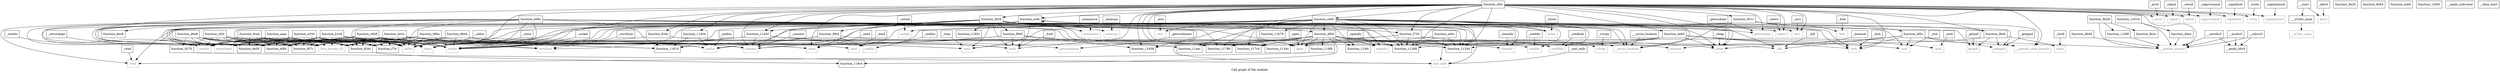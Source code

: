 digraph "Call graph of the module." {
  label="Call graph of the module.";
  node [shape=record];

  Node__realloc [label="{_realloc}"];
  Node__listen [label="{_listen}"];
  Node__fork [label="{_fork}"];
  Node__getsockname [label="{_getsockname}"];
  Node____uClibc_main [label="{___uClibc_main}"];
  Node__fcntl [label="{_fcntl}"];
  Node__memset [label="{_memset}"];
  Node__getppid [label="{_getppid}"];
  Node__time [label="{_time}"];
  Node_function_8ec8 [label="{function_8ec8}"];
  Node_function_11814 [label="{function_11814}"];
  Node__opendir [label="{_opendir}"];
  Node_function_be3c [label="{function_be3c}"];
  Node_function_8dac [label="{function_8dac}"];
  Node__getsockopt [label="{_getsockopt}"];
  Node__close [label="{_close}"];
  Node____errno_location [label="{___errno_location}"];
  Node_function_c6b8 [label="{function_c6b8}"];
  Node_function_11268 [label="{function_11268}"];
  Node_function_8f2c [label="{function_8f2c}"];
  Node__exit [label="{_exit}"];
  Node_function_ef4c [label="{function_ef4c}"];
  Node_function_901c [label="{function_901c}"];
  Node_function_cf34 [label="{function_cf34}"];
  Node__atoi [label="{_atoi}"];
  Node_function_8e20 [label="{function_8e20}"];
  Node_function_117c0 [label="{function_117c0}"];
  Node_function_9270 [label="{function_9270}"];
  Node_function_1185c [label="{function_1185c}"];
  Node_function_d6a8 [label="{function_d6a8}"];
  Node__free [label="{_free}"];
  Node_function_92dc [label="{function_92dc}"];
  Node_function_f67c [label="{function_f67c}"];
  Node_function_1134c [label="{function_1134c}"];
  Node_function_934c [label="{function_934c}"];
  Node_function_ddf4 [label="{function_ddf4}"];
  Node__open [label="{_open}"];
  Node_function_96d4 [label="{function_96d4}"];
  Node_function_de50 [label="{function_de50}"];
  Node_function_f6d4 [label="{function_f6d4}"];
  Node_function_8e2c [label="{function_8e2c}"];
  Node_function_11798 [label="{function_11798}"];
  Node_function_99bc [label="{function_99bc}"];
  Node_function_df00 [label="{function_df00}"];
  Node_function_f730 [label="{function_f730}"];
  Node__clock [label="{_clock}"];
  Node_function_9ca4 [label="{function_9ca4}"];
  Node_function_e49c [label="{function_e49c}"];
  Node_function_11404 [label="{function_11404}"];
  Node__sigprocmask [label="{_sigprocmask}"];
  Node_function_f7fc [label="{function_f7fc}"];
  Node_function_a330 [label="{function_a330}"];
  Node_function_f8e0 [label="{function_f8e0}"];
  Node_function_8e84 [label="{function_8e84}"];
  Node_function_ec84 [label="{function_ec84}"];
  Node__setsid [label="{_setsid}"];
  Node_function_f9b4 [label="{function_f9b4}"];
  Node_function_aaac [label="{function_aaac}"];
  Node_function_ec9c [label="{function_ec9c}"];
  Node_function_11838 [label="{function_11838}"];
  Node_function_b1c8 [label="{function_b1c8}"];
  Node_function_ee0c [label="{function_ee0c}"];
  Node_function_11294 [label="{function_11294}"];
  Node__closedir [label="{_closedir}"];
  Node_function_b68c [label="{function_b68c}"];
  Node___start [label="{__start}"];
  Node_function_ee60 [label="{function_ee60}"];
  Node_function_fb58 [label="{function_fb58}"];
  Node_function_118c4 [label="{function_118c4}"];
  Node_llvm_bswap_i32 [color="gray50", fontcolor="gray50", label="{llvm_bswap_i32}"];
  Node_memmove [color="gray50", fontcolor="gray50", label="{memmove}"];
  Node_getpid [color="gray50", fontcolor="gray50", label="{getpid}"];
  Node_prctl [color="gray50", fontcolor="gray50", label="{prctl}"];
  Node_memcpy [color="gray50", fontcolor="gray50", label="{memcpy}"];
  Node_readlink [color="gray50", fontcolor="gray50", label="{readlink}"];
  Node_malloc [color="gray50", fontcolor="gray50", label="{malloc}"];
  Node_sleep [color="gray50", fontcolor="gray50", label="{sleep}"];
  Node___umodsi3 [label="{__umodsi3}"];
  Node___modsi3 [label="{__modsi3}"];
  Node___aeabi_ldiv0 [label="{__aeabi_ldiv0}"];
  Node_function_11fd8 [label="{function_11fd8}"];
  Node_function_1200c [label="{function_1200c}"];
  Node_function_12014 [label="{function_12014}"];
  Node_function_11b78 [label="{function_11b78}"];
  Node_function_11bfc [label="{function_11bfc}"];
  Node_function_11aec [label="{function_11aec}"];
  Node_function_119f0 [label="{function_119f0}"];
  Node_function_11a50 [label="{function_11a50}"];
  Node___udivsi3 [label="{__udivsi3}"];
  Node___aeabi_uidivmod [label="{__aeabi_uidivmod}"];
  Node_setsockopt [color="gray50", fontcolor="gray50", label="{setsockopt}"];
  Node_signal [color="gray50", fontcolor="gray50", label="{signal}"];
  Node_read [color="gray50", fontcolor="gray50", label="{read}"];
  Node_unlink [color="gray50", fontcolor="gray50", label="{unlink}"];
  Node_sendto [color="gray50", fontcolor="gray50", label="{sendto}"];
  Node_realloc [color="gray50", fontcolor="gray50", label="{realloc}"];
  Node_listen [color="gray50", fontcolor="gray50", label="{listen}"];
  Node_fork [color="gray50", fontcolor="gray50", label="{fork}"];
  Node___uClibc_main [color="gray50", fontcolor="gray50", label="{__uClibc_main}"];
  Node_memset [color="gray50", fontcolor="gray50", label="{memset}"];
  Node_getppid [color="gray50", fontcolor="gray50", label="{getppid}"];
  Node_time [color="gray50", fontcolor="gray50", label="{time}"];
  Node_opendir [color="gray50", fontcolor="gray50", label="{opendir}"];
  Node_getsockopt [color="gray50", fontcolor="gray50", label="{getsockopt}"];
  Node___errno_location [color="gray50", fontcolor="gray50", label="{__errno_location}"];
  Node_exit [color="gray50", fontcolor="gray50", label="{exit}"];
  Node_atoi [color="gray50", fontcolor="gray50", label="{atoi}"];
  Node_open [color="gray50", fontcolor="gray50", label="{open}"];
  Node_clock [color="gray50", fontcolor="gray50", label="{clock}"];
  Node_setsid [color="gray50", fontcolor="gray50", label="{setsid}"];
  Node_closedir [color="gray50", fontcolor="gray50", label="{closedir}"];
  Node_fcntl [color="gray50", fontcolor="gray50", label="{fcntl}"];
  Node_close [color="gray50", fontcolor="gray50", label="{close}"];
  Node_free [color="gray50", fontcolor="gray50", label="{free}"];
  Node_sigprocmask [color="gray50", fontcolor="gray50", label="{sigprocmask}"];
  Node_getsockname [color="gray50", fontcolor="gray50", label="{getsockname}"];
  Node___data_start [label="{__data_start}"];
  Node_recvfrom [color="gray50", fontcolor="gray50", label="{recvfrom}"];
  Node_socket [color="gray50", fontcolor="gray50", label="{socket}"];
  Node_select [color="gray50", fontcolor="gray50", label="{select}"];
  Node_readdir [color="gray50", fontcolor="gray50", label="{readdir}"];
  Node_sigaddset [color="gray50", fontcolor="gray50", label="{sigaddset}"];
  Node_send [color="gray50", fontcolor="gray50", label="{send}"];
  Node_abort [color="gray50", fontcolor="gray50", label="{abort}"];
  Node_calloc [color="gray50", fontcolor="gray50", label="{calloc}"];
  Node_write [color="gray50", fontcolor="gray50", label="{write}"];
  Node_kill [color="gray50", fontcolor="gray50", label="{kill}"];
  Node_bind [color="gray50", fontcolor="gray50", label="{bind}"];
  Node_inet_addr [color="gray50", fontcolor="gray50", label="{inet_addr}"];
  Node_strcpy [color="gray50", fontcolor="gray50", label="{strcpy}"];
  Node_ioctl [color="gray50", fontcolor="gray50", label="{ioctl}"];
  Node_recv [color="gray50", fontcolor="gray50", label="{recv}"];
  Node_connect [color="gray50", fontcolor="gray50", label="{connect}"];
  Node_sigemptyset [color="gray50", fontcolor="gray50", label="{sigemptyset}"];
  Node___pseudo_branch [color="gray50", fontcolor="gray50", label="{__pseudo_branch}"];
  Node___pseudo_cond_branch [color="gray50", fontcolor="gray50", label="{__pseudo_cond_branch}"];
  Node_function_8b28 [label="{function_8b28}"];
  Node_function_8b40 [label="{function_8b40}"];
  Node__strcpy [label="{_strcpy}"];
  Node__ioctl [label="{_ioctl}"];
  Node__recv [label="{_recv}"];
  Node__connect [label="{_connect}"];
  Node__sigemptyset [label="{_sigemptyset}"];
  Node__memmove [label="{_memmove}"];
  Node__getpid [label="{_getpid}"];
  Node__prctl [label="{_prctl}"];
  Node__memcpy [label="{_memcpy}"];
  Node__readlink [label="{_readlink}"];
  Node__malloc [label="{_malloc}"];
  Node__sleep [label="{_sleep}"];
  Node__recvfrom [label="{_recvfrom}"];
  Node__socket [label="{_socket}"];
  Node__select [label="{_select}"];
  Node__readdir [label="{_readdir}"];
  Node__sigaddset [label="{_sigaddset}"];
  Node__send [label="{_send}"];
  Node__abort [label="{_abort}"];
  Node__calloc [label="{_calloc}"];
  Node__write [label="{_write}"];
  Node__kill [label="{_kill}"];
  Node__bind [label="{_bind}"];
  Node__inet_addr [label="{_inet_addr}"];
  Node__setsockopt [label="{_setsockopt}"];
  Node__signal [label="{_signal}"];
  Node__read [label="{_read}"];
  Node__unlink [label="{_unlink}"];
  Node__sendto [label="{_sendto}"];
  Node__realloc -> Node_realloc;
  Node__listen -> Node_listen;
  Node__fork -> Node_fork;
  Node__getsockname -> Node_getsockname;
  Node____uClibc_main -> Node___uClibc_main;
  Node__fcntl -> Node_fcntl;
  Node__memset -> Node_memset;
  Node__getppid -> Node_getppid;
  Node__time -> Node_time;
  Node__opendir -> Node_opendir;
  Node_function_be3c -> Node_function_92dc;
  Node_function_be3c -> Node_function_f67c;
  Node_function_be3c -> Node_function_ddf4;
  Node_function_be3c -> Node_function_de50;
  Node_function_be3c -> Node_function_f7fc;
  Node_function_be3c -> Node_llvm_bswap_i32;
  Node_function_be3c -> Node_malloc;
  Node_function_be3c -> Node_setsockopt;
  Node_function_be3c -> Node_sendto;
  Node_function_be3c -> Node_time;
  Node_function_be3c -> Node_fcntl;
  Node_function_be3c -> Node_close;
  Node_function_be3c -> Node_recvfrom;
  Node_function_be3c -> Node_socket;
  Node_function_be3c -> Node_calloc;
  Node_function_be3c -> Node_connect;
  Node_function_8dac -> Node___pseudo_branch;
  Node__getsockopt -> Node_getsockopt;
  Node__close -> Node_close;
  Node____errno_location -> Node___errno_location;
  Node_function_c6b8 -> Node_function_92dc;
  Node_function_c6b8 -> Node_function_f67c;
  Node_function_c6b8 -> Node_function_ddf4;
  Node_function_c6b8 -> Node_function_de50;
  Node_function_c6b8 -> Node_function_f7fc;
  Node_function_c6b8 -> Node_llvm_bswap_i32;
  Node_function_c6b8 -> Node_malloc;
  Node_function_c6b8 -> Node_setsockopt;
  Node_function_c6b8 -> Node_sendto;
  Node_function_c6b8 -> Node_time;
  Node_function_c6b8 -> Node_fcntl;
  Node_function_c6b8 -> Node_close;
  Node_function_c6b8 -> Node_recvfrom;
  Node_function_c6b8 -> Node_socket;
  Node_function_c6b8 -> Node_calloc;
  Node_function_c6b8 -> Node_connect;
  Node_function_8f2c -> Node_sleep;
  Node_function_8f2c -> Node_fork;
  Node_function_8f2c -> Node_getppid;
  Node_function_8f2c -> Node_exit;
  Node_function_8f2c -> Node_kill;
  Node_function_8f2c -> Node___pseudo_branch;
  Node__exit -> Node_exit;
  Node_function_ef4c -> Node_function_11268;
  Node_function_ef4c -> Node_function_901c;
  Node_function_ef4c -> Node_function_117c0;
  Node_function_ef4c -> Node_function_f67c;
  Node_function_ef4c -> Node_function_1134c;
  Node_function_ef4c -> Node_function_934c;
  Node_function_ef4c -> Node_function_f6d4;
  Node_function_ef4c -> Node_function_11798;
  Node_function_ef4c -> Node_function_f730;
  Node_function_ef4c -> Node_function_e49c;
  Node_function_ef4c -> Node_function_11404;
  Node_function_ef4c -> Node_function_ec9c;
  Node_function_ef4c -> Node_function_11838;
  Node_function_ef4c -> Node_function_11294;
  Node_function_ef4c -> Node_function_ee60;
  Node_function_ef4c -> Node_function_fb58;
  Node_function_ef4c -> Node_prctl;
  Node_function_ef4c -> Node_sleep;
  Node_function_ef4c -> Node_function_11a50;
  Node_function_ef4c -> Node_signal;
  Node_function_ef4c -> Node_fork;
  Node_function_ef4c -> Node_getsockopt;
  Node_function_ef4c -> Node___errno_location;
  Node_function_ef4c -> Node_setsid;
  Node_function_ef4c -> Node_fcntl;
  Node_function_ef4c -> Node_close;
  Node_function_ef4c -> Node_sigprocmask;
  Node_function_ef4c -> Node_socket;
  Node_function_ef4c -> Node_select;
  Node_function_ef4c -> Node_sigaddset;
  Node_function_ef4c -> Node_send;
  Node_function_ef4c -> Node_write;
  Node_function_ef4c -> Node_recv;
  Node_function_ef4c -> Node_connect;
  Node_function_ef4c -> Node_sigemptyset;
  Node_function_ef4c -> Node___pseudo_branch;
  Node_function_ef4c -> Node___pseudo_cond_branch;
  Node_function_901c -> Node_function_11814;
  Node_function_901c -> Node_function_8f2c;
  Node_function_901c -> Node___errno_location;
  Node_function_901c -> Node_free;
  Node_function_901c -> Node_calloc;
  Node_function_901c -> Node___pseudo_cond_branch;
  Node_function_cf34 -> Node_function_9270;
  Node_function_cf34 -> Node_function_92dc;
  Node_function_cf34 -> Node_function_f67c;
  Node_function_cf34 -> Node_function_ddf4;
  Node_function_cf34 -> Node_function_de50;
  Node_function_cf34 -> Node_function_f7fc;
  Node_function_cf34 -> Node_llvm_bswap_i32;
  Node_function_cf34 -> Node_setsockopt;
  Node_function_cf34 -> Node_sendto;
  Node_function_cf34 -> Node_close;
  Node_function_cf34 -> Node_socket;
  Node_function_cf34 -> Node_calloc;
  Node__atoi -> Node_atoi;
  Node_function_9270 -> Node_inet_addr;
  Node_function_d6a8 -> Node_function_9270;
  Node_function_d6a8 -> Node_function_92dc;
  Node_function_d6a8 -> Node_function_f67c;
  Node_function_d6a8 -> Node_function_ddf4;
  Node_function_d6a8 -> Node_function_de50;
  Node_function_d6a8 -> Node_llvm_bswap_i32;
  Node_function_d6a8 -> Node_setsockopt;
  Node_function_d6a8 -> Node_sendto;
  Node_function_d6a8 -> Node_close;
  Node_function_d6a8 -> Node_socket;
  Node_function_d6a8 -> Node_calloc;
  Node__free -> Node_free;
  Node_function_92dc -> Node_function_118c4;
  Node_function_934c -> Node_realloc;
  Node_function_934c -> Node_calloc;
  Node__open -> Node_open;
  Node_function_96d4 -> Node_function_92dc;
  Node_function_96d4 -> Node_function_f67c;
  Node_function_96d4 -> Node_function_f7fc;
  Node_function_96d4 -> Node_llvm_bswap_i32;
  Node_function_96d4 -> Node_socket;
  Node_function_96d4 -> Node_send;
  Node_function_96d4 -> Node_calloc;
  Node_function_96d4 -> Node_bind;
  Node_function_96d4 -> Node_connect;
  Node_function_f6d4 -> Node_getpid;
  Node_function_f6d4 -> Node_getppid;
  Node_function_f6d4 -> Node_time;
  Node_function_f6d4 -> Node_clock;
  Node_function_99bc -> Node_function_92dc;
  Node_function_99bc -> Node_function_f67c;
  Node_function_99bc -> Node_function_f7fc;
  Node_function_99bc -> Node_llvm_bswap_i32;
  Node_function_99bc -> Node_socket;
  Node_function_99bc -> Node_send;
  Node_function_99bc -> Node_calloc;
  Node_function_99bc -> Node_bind;
  Node_function_99bc -> Node_connect;
  Node_function_df00 -> Node_function_11268;
  Node_function_df00 -> Node_function_117c0;
  Node_function_df00 -> Node_function_1134c;
  Node_function_df00 -> Node_function_11798;
  Node_function_df00 -> Node_function_11838;
  Node_function_df00 -> Node_function_11294;
  Node_function_df00 -> Node_function_118c4;
  Node_function_df00 -> Node_readlink;
  Node_function_df00 -> Node_sleep;
  Node_function_df00 -> Node_function_11bfc;
  Node_function_df00 -> Node_function_11aec;
  Node_function_df00 -> Node_function_119f0;
  Node_function_df00 -> Node_memset;
  Node_function_df00 -> Node_opendir;
  Node_function_df00 -> Node_open;
  Node_function_df00 -> Node_closedir;
  Node_function_df00 -> Node_close;
  Node_function_df00 -> Node_readdir;
  Node_function_df00 -> Node_kill;
  Node_function_f730 -> Node_function_11268;
  Node_function_f730 -> Node_function_1134c;
  Node_function_f730 -> Node_function_11798;
  Node_function_f730 -> Node_function_11294;
  Node_function_f730 -> Node_strcpy;
  Node__clock -> Node_clock;
  Node_function_9ca4 -> Node_function_92dc;
  Node_function_9ca4 -> Node_function_f67c;
  Node_function_9ca4 -> Node_function_ddf4;
  Node_function_9ca4 -> Node_function_de50;
  Node_function_9ca4 -> Node_function_f7fc;
  Node_function_9ca4 -> Node_llvm_bswap_i32;
  Node_function_9ca4 -> Node_setsockopt;
  Node_function_9ca4 -> Node_sendto;
  Node_function_9ca4 -> Node_close;
  Node_function_9ca4 -> Node_socket;
  Node_function_9ca4 -> Node_calloc;
  Node_function_e49c -> Node_function_11268;
  Node_function_e49c -> Node_function_117c0;
  Node_function_e49c -> Node_function_1134c;
  Node_function_e49c -> Node_function_df00;
  Node_function_e49c -> Node_function_11838;
  Node_function_e49c -> Node_function_11294;
  Node_function_e49c -> Node_getpid;
  Node_function_e49c -> Node_readlink;
  Node_function_e49c -> Node_malloc;
  Node_function_e49c -> Node_sleep;
  Node_function_e49c -> Node_function_11b78;
  Node_function_e49c -> Node_function_11bfc;
  Node_function_e49c -> Node_function_11aec;
  Node_function_e49c -> Node_read;
  Node_function_e49c -> Node_unlink;
  Node_function_e49c -> Node_listen;
  Node_function_e49c -> Node_fork;
  Node_function_e49c -> Node_getppid;
  Node_function_e49c -> Node_time;
  Node_function_e49c -> Node_opendir;
  Node_function_e49c -> Node_atoi;
  Node_function_e49c -> Node_open;
  Node_function_e49c -> Node_closedir;
  Node_function_e49c -> Node_close;
  Node_function_e49c -> Node_socket;
  Node_function_e49c -> Node_readdir;
  Node_function_e49c -> Node_kill;
  Node_function_e49c -> Node_bind;
  Node_function_11404 -> Node_function_11814;
  Node_function_11404 -> Node_malloc;
  Node__sigprocmask -> Node_sigprocmask;
  Node_function_a330 -> Node_function_11814;
  Node_function_a330 -> Node_function_92dc;
  Node_function_a330 -> Node_function_f67c;
  Node_function_a330 -> Node_function_ddf4;
  Node_function_a330 -> Node_function_de50;
  Node_function_a330 -> Node_function_f7fc;
  Node_function_a330 -> Node_llvm_bswap_i32;
  Node_function_a330 -> Node_setsockopt;
  Node_function_a330 -> Node_sendto;
  Node_function_a330 -> Node_close;
  Node_function_a330 -> Node_socket;
  Node_function_a330 -> Node_calloc;
  Node_function_f8e0 -> Node_function_11838;
  Node_function_f8e0 -> Node_fcntl;
  Node_function_f8e0 -> Node_socket;
  Node_function_f8e0 -> Node_connect;
  Node_function_f8e0 -> Node___pseudo_cond_branch;
  Node__setsid -> Node_setsid;
  Node_function_f9b4 -> Node_function_11814;
  Node_function_f9b4 -> Node_function_11798;
  Node_function_f9b4 -> Node_malloc;
  Node_function_f9b4 -> Node_realloc;
  Node_function_aaac -> Node_function_92dc;
  Node_function_aaac -> Node_function_f67c;
  Node_function_aaac -> Node_function_ddf4;
  Node_function_aaac -> Node_function_de50;
  Node_function_aaac -> Node_function_f7fc;
  Node_function_aaac -> Node_llvm_bswap_i32;
  Node_function_aaac -> Node_setsockopt;
  Node_function_aaac -> Node_sendto;
  Node_function_aaac -> Node_close;
  Node_function_aaac -> Node_socket;
  Node_function_aaac -> Node_calloc;
  Node_function_ec9c -> Node_function_df00;
  Node_function_ec9c -> Node_function_ec9c;
  Node_function_ec9c -> Node_sleep;
  Node_function_ec9c -> Node_setsockopt;
  Node_function_ec9c -> Node_listen;
  Node_function_ec9c -> Node___errno_location;
  Node_function_ec9c -> Node_fcntl;
  Node_function_ec9c -> Node_close;
  Node_function_ec9c -> Node_socket;
  Node_function_ec9c -> Node_bind;
  Node_function_ec9c -> Node_connect;
  Node_function_b1c8 -> Node_function_11814;
  Node_function_b1c8 -> Node_function_11268;
  Node_function_b1c8 -> Node_function_92dc;
  Node_function_b1c8 -> Node_function_f67c;
  Node_function_b1c8 -> Node_function_1134c;
  Node_function_b1c8 -> Node_function_ddf4;
  Node_function_b1c8 -> Node_function_de50;
  Node_function_b1c8 -> Node_llvm_bswap_i32;
  Node_function_b1c8 -> Node_setsockopt;
  Node_function_b1c8 -> Node_sendto;
  Node_function_b1c8 -> Node_close;
  Node_function_b1c8 -> Node_socket;
  Node_function_b1c8 -> Node_calloc;
  Node_function_ee0c -> Node_function_11268;
  Node_function_ee0c -> Node_function_1134c;
  Node_function_ee0c -> Node_function_11294;
  Node_function_ee0c -> Node_inet_addr;
  Node__closedir -> Node_closedir;
  Node_function_b68c -> Node_function_8ec8;
  Node_function_b68c -> Node_function_11814;
  Node_function_b68c -> Node_function_11268;
  Node_function_b68c -> Node_function_92dc;
  Node_function_b68c -> Node_function_f67c;
  Node_function_b68c -> Node_function_1134c;
  Node_function_b68c -> Node_function_ddf4;
  Node_function_b68c -> Node_function_de50;
  Node_function_b68c -> Node_function_11798;
  Node_function_b68c -> Node_function_f730;
  Node_function_b68c -> Node_function_11294;
  Node_function_b68c -> Node_function_11aec;
  Node_function_b68c -> Node_setsockopt;
  Node_function_b68c -> Node_read;
  Node_function_b68c -> Node_sendto;
  Node_function_b68c -> Node_open;
  Node_function_b68c -> Node_close;
  Node_function_b68c -> Node_socket;
  Node_function_b68c -> Node_calloc;
  Node_function_b68c -> Node_inet_addr;
  Node___start -> Node____uClibc_main;
  Node___start -> Node_abort;
  Node_function_ee60 -> Node_function_11268;
  Node_function_ee60 -> Node_function_1134c;
  Node_function_ee60 -> Node_function_11294;
  Node_function_ee60 -> Node_sleep;
  Node_function_ee60 -> Node_fork;
  Node_function_ee60 -> Node_exit;
  Node_function_ee60 -> Node_open;
  Node_function_ee60 -> Node_ioctl;
  Node_function_fb58 -> Node_function_11268;
  Node_function_fb58 -> Node_function_1185c;
  Node_function_fb58 -> Node_function_f67c;
  Node_function_fb58 -> Node_function_1134c;
  Node_function_fb58 -> Node_function_ddf4;
  Node_function_fb58 -> Node_function_de50;
  Node_function_fb58 -> Node_function_f6d4;
  Node_function_fb58 -> Node_function_f8e0;
  Node_function_fb58 -> Node_function_f9b4;
  Node_function_fb58 -> Node_function_11294;
  Node_function_fb58 -> Node_llvm_bswap_i32;
  Node_function_fb58 -> Node_memmove;
  Node_function_fb58 -> Node_memcpy;
  Node_function_fb58 -> Node_function_11a50;
  Node_function_fb58 -> Node_setsockopt;
  Node_function_fb58 -> Node_sendto;
  Node_function_fb58 -> Node_fork;
  Node_function_fb58 -> Node_time;
  Node_function_fb58 -> Node_getsockopt;
  Node_function_fb58 -> Node___errno_location;
  Node_function_fb58 -> Node_exit;
  Node_function_fb58 -> Node_fcntl;
  Node_function_fb58 -> Node_close;
  Node_function_fb58 -> Node_recvfrom;
  Node_function_fb58 -> Node_socket;
  Node_function_fb58 -> Node_select;
  Node_function_fb58 -> Node_send;
  Node_function_fb58 -> Node_calloc;
  Node_function_fb58 -> Node_inet_addr;
  Node_function_fb58 -> Node_recv;
  Node_function_fb58 -> Node_connect;
  Node___umodsi3 -> Node___aeabi_ldiv0;
  Node___umodsi3 -> Node___pseudo_branch;
  Node___modsi3 -> Node___aeabi_ldiv0;
  Node___modsi3 -> Node___pseudo_branch;
  Node_function_11fd8 -> Node___pseudo_branch;
  Node_function_12014 -> Node_function_8dac;
  Node_function_12014 -> Node___pseudo_branch;
  Node_function_119f0 -> Node_read;
  Node_function_11a50 -> Node___errno_location;
  Node_function_11a50 -> Node_close;
  Node_function_11a50 -> Node_getsockname;
  Node_function_11a50 -> Node_socket;
  Node_function_11a50 -> Node_connect;
  Node___udivsi3 -> Node___aeabi_ldiv0;
  Node___udivsi3 -> Node___pseudo_branch;
  Node_function_8b28 -> Node_function_8e2c;
  Node_function_8b28 -> Node_function_11fd8;
  Node_function_8b28 -> Node___pseudo_branch;
  Node_function_8b40 -> Node___pseudo_branch;
  Node__strcpy -> Node_strcpy;
  Node__ioctl -> Node_ioctl;
  Node__recv -> Node_recv;
  Node__connect -> Node_connect;
  Node__sigemptyset -> Node_sigemptyset;
  Node__memmove -> Node_memmove;
  Node__getpid -> Node_getpid;
  Node__prctl -> Node_prctl;
  Node__memcpy -> Node_memcpy;
  Node__readlink -> Node_readlink;
  Node__malloc -> Node_malloc;
  Node__sleep -> Node_sleep;
  Node__recvfrom -> Node_recvfrom;
  Node__socket -> Node_socket;
  Node__select -> Node_select;
  Node__readdir -> Node_readdir;
  Node__sigaddset -> Node_sigaddset;
  Node__send -> Node_send;
  Node__abort -> Node_abort;
  Node__calloc -> Node_calloc;
  Node__write -> Node_write;
  Node__kill -> Node_kill;
  Node__bind -> Node_bind;
  Node__inet_addr -> Node_inet_addr;
  Node__setsockopt -> Node_setsockopt;
  Node__signal -> Node_signal;
  Node__read -> Node_read;
  Node__unlink -> Node_unlink;
  Node__sendto -> Node_sendto;
}
